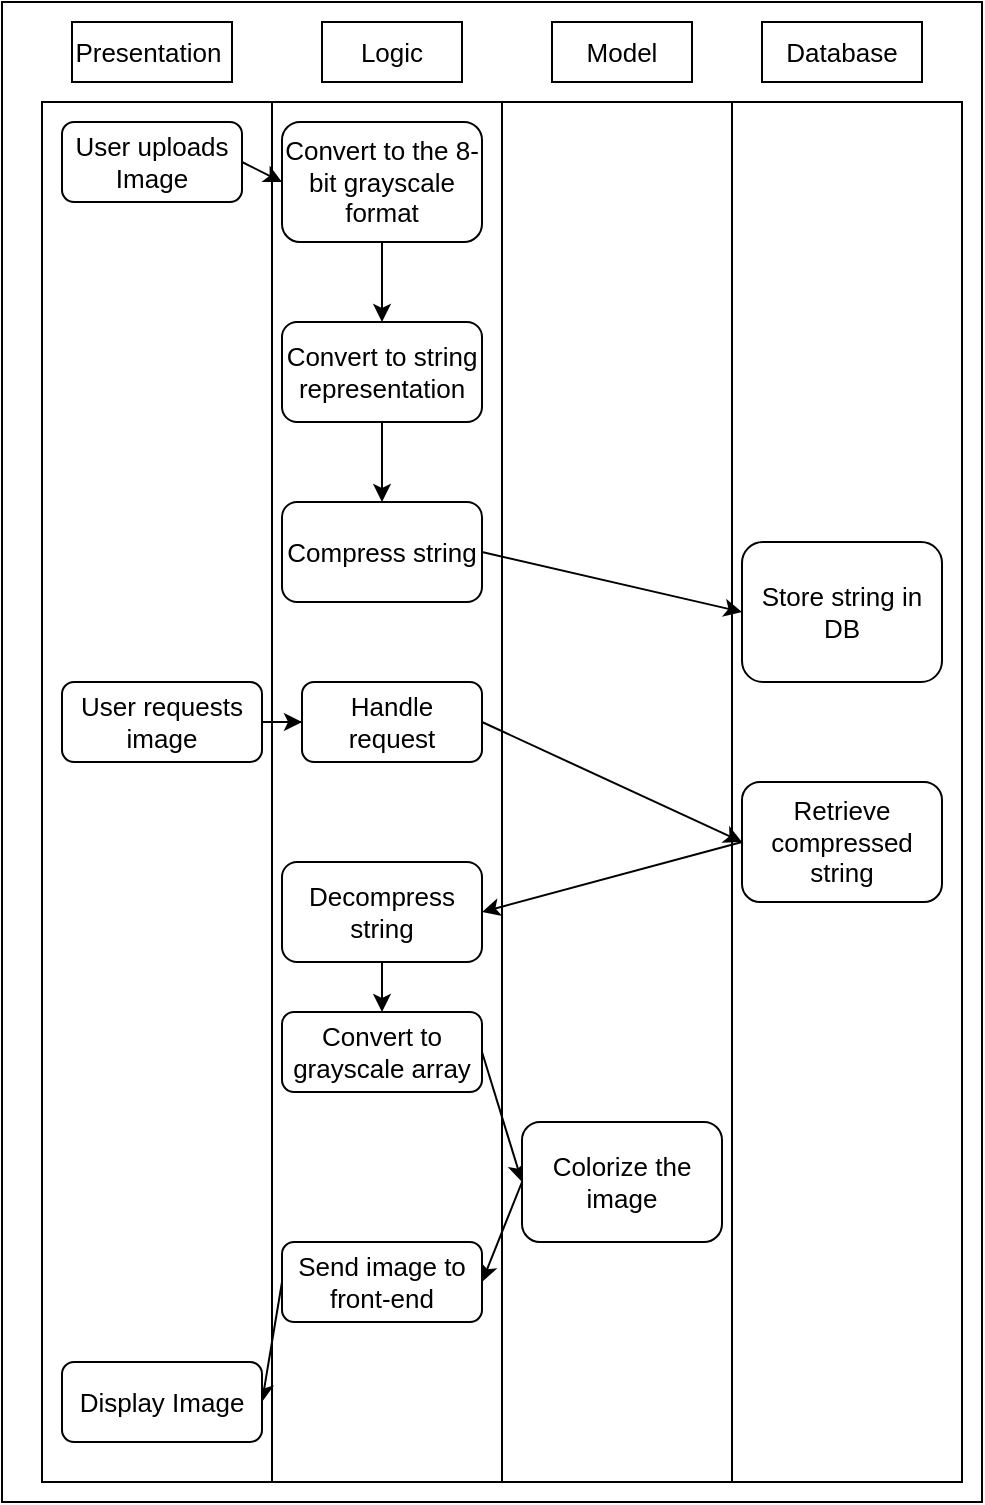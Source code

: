 <mxfile version="21.2.1" type="github">
  <diagram name="Page-1" id="huQuVaCIMQbuwVKEC6QY">
    <mxGraphModel dx="1050" dy="549" grid="1" gridSize="10" guides="1" tooltips="1" connect="1" arrows="1" fold="1" page="1" pageScale="1" pageWidth="827" pageHeight="1169" background="#ffffff" math="0" shadow="0">
      <root>
        <mxCell id="0" />
        <mxCell id="1" parent="0" />
        <mxCell id="bQP1wUEIivlOBXf3g05n-1" value="" style="rounded=0;whiteSpace=wrap;html=1;fontSize=13;fontStyle=0" parent="1" vertex="1">
          <mxGeometry x="190" y="110" width="460" height="690" as="geometry" />
        </mxCell>
        <mxCell id="bQP1wUEIivlOBXf3g05n-2" style="rounded=0;orthogonalLoop=1;jettySize=auto;html=1;exitX=0.25;exitY=0;exitDx=0;exitDy=0;entryX=0.25;entryY=1;entryDx=0;entryDy=0;endArrow=none;endFill=0;fontSize=13;fontStyle=0" parent="1" source="bQP1wUEIivlOBXf3g05n-1" target="bQP1wUEIivlOBXf3g05n-1" edge="1">
          <mxGeometry relative="1" as="geometry" />
        </mxCell>
        <mxCell id="bQP1wUEIivlOBXf3g05n-3" style="rounded=0;orthogonalLoop=1;jettySize=auto;html=1;exitX=0.75;exitY=0;exitDx=0;exitDy=0;entryX=0.75;entryY=1;entryDx=0;entryDy=0;endArrow=none;endFill=0;fontSize=13;fontStyle=0" parent="1" source="bQP1wUEIivlOBXf3g05n-1" target="bQP1wUEIivlOBXf3g05n-1" edge="1">
          <mxGeometry relative="1" as="geometry" />
        </mxCell>
        <mxCell id="kf4Xq_vgu92hRkbc0pyi-1" value="Presentation&amp;nbsp;" style="rounded=0;whiteSpace=wrap;html=1;fontSize=13;fontStyle=0" parent="1" vertex="1">
          <mxGeometry x="205" y="70" width="80" height="30" as="geometry" />
        </mxCell>
        <mxCell id="kf4Xq_vgu92hRkbc0pyi-2" value="Logic" style="rounded=0;whiteSpace=wrap;html=1;fontSize=13;fontStyle=0" parent="1" vertex="1">
          <mxGeometry x="330" y="70" width="70" height="30" as="geometry" />
        </mxCell>
        <mxCell id="kf4Xq_vgu92hRkbc0pyi-3" value="Database" style="rounded=0;whiteSpace=wrap;html=1;fontSize=13;fontStyle=0" parent="1" vertex="1">
          <mxGeometry x="550" y="70" width="80" height="30" as="geometry" />
        </mxCell>
        <mxCell id="5VaHHvFprF1Mgo0zno2h-7" style="rounded=0;orthogonalLoop=1;jettySize=auto;html=1;exitX=1;exitY=0.5;exitDx=0;exitDy=0;entryX=0;entryY=0.5;entryDx=0;entryDy=0;fontSize=13;fontStyle=0" parent="1" source="5VaHHvFprF1Mgo0zno2h-1" target="5VaHHvFprF1Mgo0zno2h-2" edge="1">
          <mxGeometry relative="1" as="geometry" />
        </mxCell>
        <mxCell id="5VaHHvFprF1Mgo0zno2h-1" value="User uploads Image" style="rounded=1;whiteSpace=wrap;html=1;fontSize=13;fontStyle=0" parent="1" vertex="1">
          <mxGeometry x="200" y="120" width="90" height="40" as="geometry" />
        </mxCell>
        <mxCell id="5VaHHvFprF1Mgo0zno2h-8" style="edgeStyle=orthogonalEdgeStyle;rounded=0;orthogonalLoop=1;jettySize=auto;html=1;exitX=0.5;exitY=1;exitDx=0;exitDy=0;fontSize=13;fontStyle=0" parent="1" source="5VaHHvFprF1Mgo0zno2h-2" target="5VaHHvFprF1Mgo0zno2h-3" edge="1">
          <mxGeometry relative="1" as="geometry" />
        </mxCell>
        <mxCell id="5VaHHvFprF1Mgo0zno2h-2" value="Convert to the 8-bit grayscale format" style="rounded=1;whiteSpace=wrap;html=1;fontSize=13;fontStyle=0" parent="1" vertex="1">
          <mxGeometry x="310" y="120" width="100" height="60" as="geometry" />
        </mxCell>
        <mxCell id="5VaHHvFprF1Mgo0zno2h-9" style="edgeStyle=orthogonalEdgeStyle;rounded=0;orthogonalLoop=1;jettySize=auto;html=1;exitX=0.5;exitY=1;exitDx=0;exitDy=0;entryX=0.5;entryY=0;entryDx=0;entryDy=0;fontSize=13;fontStyle=0" parent="1" source="5VaHHvFprF1Mgo0zno2h-3" target="5VaHHvFprF1Mgo0zno2h-4" edge="1">
          <mxGeometry relative="1" as="geometry" />
        </mxCell>
        <mxCell id="5VaHHvFprF1Mgo0zno2h-3" value="Convert to string representation" style="rounded=1;whiteSpace=wrap;html=1;fontSize=13;fontStyle=0" parent="1" vertex="1">
          <mxGeometry x="310" y="220" width="100" height="50" as="geometry" />
        </mxCell>
        <mxCell id="5VaHHvFprF1Mgo0zno2h-10" style="rounded=0;orthogonalLoop=1;jettySize=auto;html=1;exitX=1;exitY=0.5;exitDx=0;exitDy=0;entryX=0;entryY=0.5;entryDx=0;entryDy=0;fontSize=13;fontStyle=0" parent="1" source="5VaHHvFprF1Mgo0zno2h-4" target="5VaHHvFprF1Mgo0zno2h-6" edge="1">
          <mxGeometry relative="1" as="geometry" />
        </mxCell>
        <mxCell id="5VaHHvFprF1Mgo0zno2h-4" value="Compress string" style="rounded=1;whiteSpace=wrap;html=1;fontSize=13;fontStyle=0" parent="1" vertex="1">
          <mxGeometry x="310" y="310" width="100" height="50" as="geometry" />
        </mxCell>
        <mxCell id="5VaHHvFprF1Mgo0zno2h-6" value="Store string in DB" style="rounded=1;whiteSpace=wrap;html=1;fontSize=13;fontStyle=0" parent="1" vertex="1">
          <mxGeometry x="540" y="330" width="100" height="70" as="geometry" />
        </mxCell>
        <mxCell id="5VaHHvFprF1Mgo0zno2h-18" style="edgeStyle=orthogonalEdgeStyle;rounded=0;orthogonalLoop=1;jettySize=auto;html=1;exitX=1;exitY=0.5;exitDx=0;exitDy=0;fontSize=13;fontStyle=0" parent="1" source="5VaHHvFprF1Mgo0zno2h-11" target="5VaHHvFprF1Mgo0zno2h-12" edge="1">
          <mxGeometry relative="1" as="geometry" />
        </mxCell>
        <mxCell id="5VaHHvFprF1Mgo0zno2h-11" value="User requests image" style="rounded=1;whiteSpace=wrap;html=1;fontSize=13;fontStyle=0" parent="1" vertex="1">
          <mxGeometry x="200" y="400" width="100" height="40" as="geometry" />
        </mxCell>
        <mxCell id="5VaHHvFprF1Mgo0zno2h-19" style="rounded=0;orthogonalLoop=1;jettySize=auto;html=1;exitX=1;exitY=0.5;exitDx=0;exitDy=0;entryX=0;entryY=0.5;entryDx=0;entryDy=0;fontSize=13;fontStyle=0" parent="1" source="5VaHHvFprF1Mgo0zno2h-12" target="5VaHHvFprF1Mgo0zno2h-13" edge="1">
          <mxGeometry relative="1" as="geometry" />
        </mxCell>
        <mxCell id="5VaHHvFprF1Mgo0zno2h-12" value="Handle request" style="rounded=1;whiteSpace=wrap;html=1;fontSize=13;fontStyle=0" parent="1" vertex="1">
          <mxGeometry x="320" y="400" width="90" height="40" as="geometry" />
        </mxCell>
        <mxCell id="5VaHHvFprF1Mgo0zno2h-20" style="rounded=0;orthogonalLoop=1;jettySize=auto;html=1;exitX=0;exitY=0.5;exitDx=0;exitDy=0;entryX=1;entryY=0.5;entryDx=0;entryDy=0;fontSize=13;fontStyle=0" parent="1" source="5VaHHvFprF1Mgo0zno2h-13" target="5VaHHvFprF1Mgo0zno2h-14" edge="1">
          <mxGeometry relative="1" as="geometry" />
        </mxCell>
        <mxCell id="5VaHHvFprF1Mgo0zno2h-13" value="Retrieve compressed string" style="rounded=1;whiteSpace=wrap;html=1;fontSize=13;fontStyle=0" parent="1" vertex="1">
          <mxGeometry x="540" y="450" width="100" height="60" as="geometry" />
        </mxCell>
        <mxCell id="5VaHHvFprF1Mgo0zno2h-25" style="edgeStyle=orthogonalEdgeStyle;rounded=0;orthogonalLoop=1;jettySize=auto;html=1;exitX=0.5;exitY=1;exitDx=0;exitDy=0;entryX=0.5;entryY=0;entryDx=0;entryDy=0;fontSize=13;fontStyle=0" parent="1" source="5VaHHvFprF1Mgo0zno2h-14" target="5VaHHvFprF1Mgo0zno2h-21" edge="1">
          <mxGeometry relative="1" as="geometry" />
        </mxCell>
        <mxCell id="5VaHHvFprF1Mgo0zno2h-14" value="Decompress string" style="rounded=1;whiteSpace=wrap;html=1;fontSize=13;fontStyle=0" parent="1" vertex="1">
          <mxGeometry x="310" y="490" width="100" height="50" as="geometry" />
        </mxCell>
        <mxCell id="5VaHHvFprF1Mgo0zno2h-16" style="rounded=0;orthogonalLoop=1;jettySize=auto;html=1;exitX=0.5;exitY=0;exitDx=0;exitDy=0;entryX=0.5;entryY=1;entryDx=0;entryDy=0;endArrow=none;endFill=0;fontSize=13;fontStyle=0" parent="1" source="bQP1wUEIivlOBXf3g05n-1" target="bQP1wUEIivlOBXf3g05n-1" edge="1">
          <mxGeometry relative="1" as="geometry" />
        </mxCell>
        <mxCell id="5VaHHvFprF1Mgo0zno2h-17" value="Model" style="rounded=0;whiteSpace=wrap;html=1;fontSize=13;fontStyle=0" parent="1" vertex="1">
          <mxGeometry x="445" y="70" width="70" height="30" as="geometry" />
        </mxCell>
        <mxCell id="5VaHHvFprF1Mgo0zno2h-26" style="rounded=0;orthogonalLoop=1;jettySize=auto;html=1;exitX=1;exitY=0.5;exitDx=0;exitDy=0;entryX=0;entryY=0.5;entryDx=0;entryDy=0;fontSize=13;fontStyle=0" parent="1" source="5VaHHvFprF1Mgo0zno2h-21" target="5VaHHvFprF1Mgo0zno2h-22" edge="1">
          <mxGeometry relative="1" as="geometry" />
        </mxCell>
        <mxCell id="5VaHHvFprF1Mgo0zno2h-21" value="Convert to grayscale array" style="rounded=1;whiteSpace=wrap;html=1;fontSize=13;fontStyle=0" parent="1" vertex="1">
          <mxGeometry x="310" y="565" width="100" height="40" as="geometry" />
        </mxCell>
        <mxCell id="5VaHHvFprF1Mgo0zno2h-27" style="rounded=0;orthogonalLoop=1;jettySize=auto;html=1;exitX=0;exitY=0.5;exitDx=0;exitDy=0;entryX=1;entryY=0.5;entryDx=0;entryDy=0;fontSize=13;fontStyle=0" parent="1" source="5VaHHvFprF1Mgo0zno2h-22" target="5VaHHvFprF1Mgo0zno2h-23" edge="1">
          <mxGeometry relative="1" as="geometry" />
        </mxCell>
        <mxCell id="5VaHHvFprF1Mgo0zno2h-22" value="Colorize the image" style="rounded=1;whiteSpace=wrap;html=1;fontSize=13;fontStyle=0" parent="1" vertex="1">
          <mxGeometry x="430" y="620" width="100" height="60" as="geometry" />
        </mxCell>
        <mxCell id="5VaHHvFprF1Mgo0zno2h-28" style="rounded=0;orthogonalLoop=1;jettySize=auto;html=1;exitX=0;exitY=0.5;exitDx=0;exitDy=0;entryX=1;entryY=0.5;entryDx=0;entryDy=0;fontSize=13;fontStyle=0" parent="1" source="5VaHHvFprF1Mgo0zno2h-23" target="5VaHHvFprF1Mgo0zno2h-24" edge="1">
          <mxGeometry relative="1" as="geometry" />
        </mxCell>
        <mxCell id="5VaHHvFprF1Mgo0zno2h-23" value="Send image to front-end" style="rounded=1;whiteSpace=wrap;html=1;fontSize=13;fontStyle=0" parent="1" vertex="1">
          <mxGeometry x="310" y="680" width="100" height="40" as="geometry" />
        </mxCell>
        <mxCell id="5VaHHvFprF1Mgo0zno2h-24" value="Display Image" style="rounded=1;whiteSpace=wrap;html=1;fontSize=13;fontStyle=0" parent="1" vertex="1">
          <mxGeometry x="200" y="740" width="100" height="40" as="geometry" />
        </mxCell>
        <mxCell id="qHiHipVTG_v5Ye6s-bG8-1" value="" style="rounded=0;whiteSpace=wrap;html=1;fillColor=none;" vertex="1" parent="1">
          <mxGeometry x="170" y="60" width="490" height="750" as="geometry" />
        </mxCell>
      </root>
    </mxGraphModel>
  </diagram>
</mxfile>
